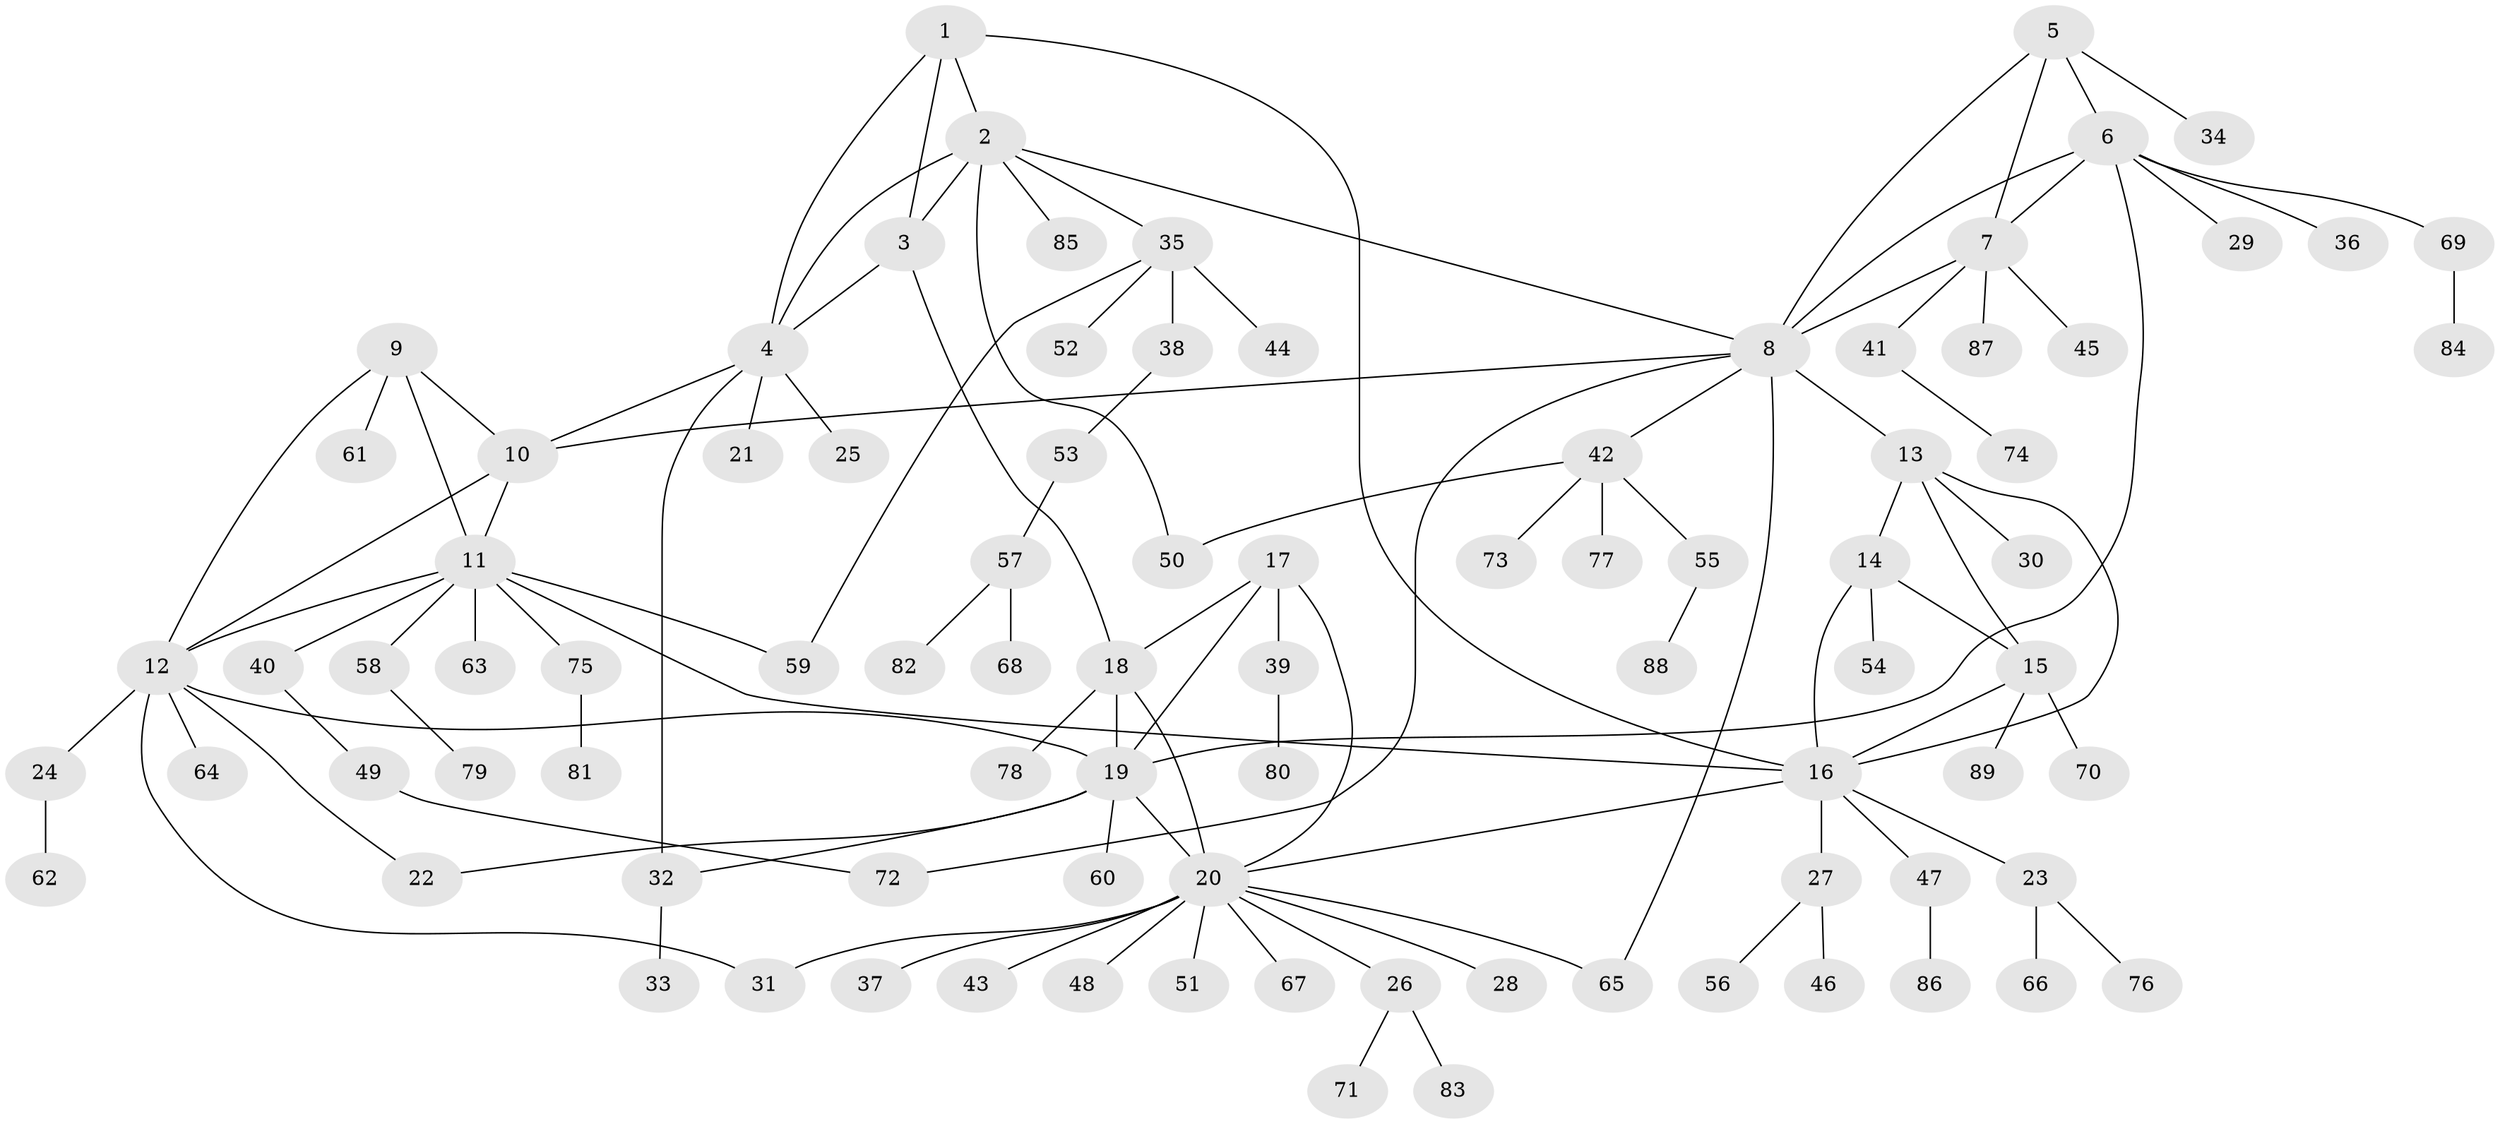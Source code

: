 // coarse degree distribution, {3: 0.08064516129032258, 7: 0.03225806451612903, 9: 0.03225806451612903, 2: 0.20967741935483872, 8: 0.04838709677419355, 4: 0.06451612903225806, 19: 0.016129032258064516, 1: 0.5161290322580645}
// Generated by graph-tools (version 1.1) at 2025/52/02/27/25 19:52:16]
// undirected, 89 vertices, 116 edges
graph export_dot {
graph [start="1"]
  node [color=gray90,style=filled];
  1;
  2;
  3;
  4;
  5;
  6;
  7;
  8;
  9;
  10;
  11;
  12;
  13;
  14;
  15;
  16;
  17;
  18;
  19;
  20;
  21;
  22;
  23;
  24;
  25;
  26;
  27;
  28;
  29;
  30;
  31;
  32;
  33;
  34;
  35;
  36;
  37;
  38;
  39;
  40;
  41;
  42;
  43;
  44;
  45;
  46;
  47;
  48;
  49;
  50;
  51;
  52;
  53;
  54;
  55;
  56;
  57;
  58;
  59;
  60;
  61;
  62;
  63;
  64;
  65;
  66;
  67;
  68;
  69;
  70;
  71;
  72;
  73;
  74;
  75;
  76;
  77;
  78;
  79;
  80;
  81;
  82;
  83;
  84;
  85;
  86;
  87;
  88;
  89;
  1 -- 2;
  1 -- 3;
  1 -- 4;
  1 -- 16;
  2 -- 3;
  2 -- 4;
  2 -- 8;
  2 -- 35;
  2 -- 50;
  2 -- 85;
  3 -- 4;
  3 -- 18;
  4 -- 10;
  4 -- 21;
  4 -- 25;
  4 -- 32;
  5 -- 6;
  5 -- 7;
  5 -- 8;
  5 -- 34;
  6 -- 7;
  6 -- 8;
  6 -- 19;
  6 -- 29;
  6 -- 36;
  6 -- 69;
  7 -- 8;
  7 -- 41;
  7 -- 45;
  7 -- 87;
  8 -- 10;
  8 -- 13;
  8 -- 42;
  8 -- 65;
  8 -- 72;
  9 -- 10;
  9 -- 11;
  9 -- 12;
  9 -- 61;
  10 -- 11;
  10 -- 12;
  11 -- 12;
  11 -- 16;
  11 -- 40;
  11 -- 58;
  11 -- 59;
  11 -- 63;
  11 -- 75;
  12 -- 19;
  12 -- 22;
  12 -- 24;
  12 -- 31;
  12 -- 64;
  13 -- 14;
  13 -- 15;
  13 -- 16;
  13 -- 30;
  14 -- 15;
  14 -- 16;
  14 -- 54;
  15 -- 16;
  15 -- 70;
  15 -- 89;
  16 -- 20;
  16 -- 23;
  16 -- 27;
  16 -- 47;
  17 -- 18;
  17 -- 19;
  17 -- 20;
  17 -- 39;
  18 -- 19;
  18 -- 20;
  18 -- 78;
  19 -- 20;
  19 -- 22;
  19 -- 32;
  19 -- 60;
  20 -- 26;
  20 -- 28;
  20 -- 31;
  20 -- 37;
  20 -- 43;
  20 -- 48;
  20 -- 51;
  20 -- 65;
  20 -- 67;
  23 -- 66;
  23 -- 76;
  24 -- 62;
  26 -- 71;
  26 -- 83;
  27 -- 46;
  27 -- 56;
  32 -- 33;
  35 -- 38;
  35 -- 44;
  35 -- 52;
  35 -- 59;
  38 -- 53;
  39 -- 80;
  40 -- 49;
  41 -- 74;
  42 -- 50;
  42 -- 55;
  42 -- 73;
  42 -- 77;
  47 -- 86;
  49 -- 72;
  53 -- 57;
  55 -- 88;
  57 -- 68;
  57 -- 82;
  58 -- 79;
  69 -- 84;
  75 -- 81;
}
